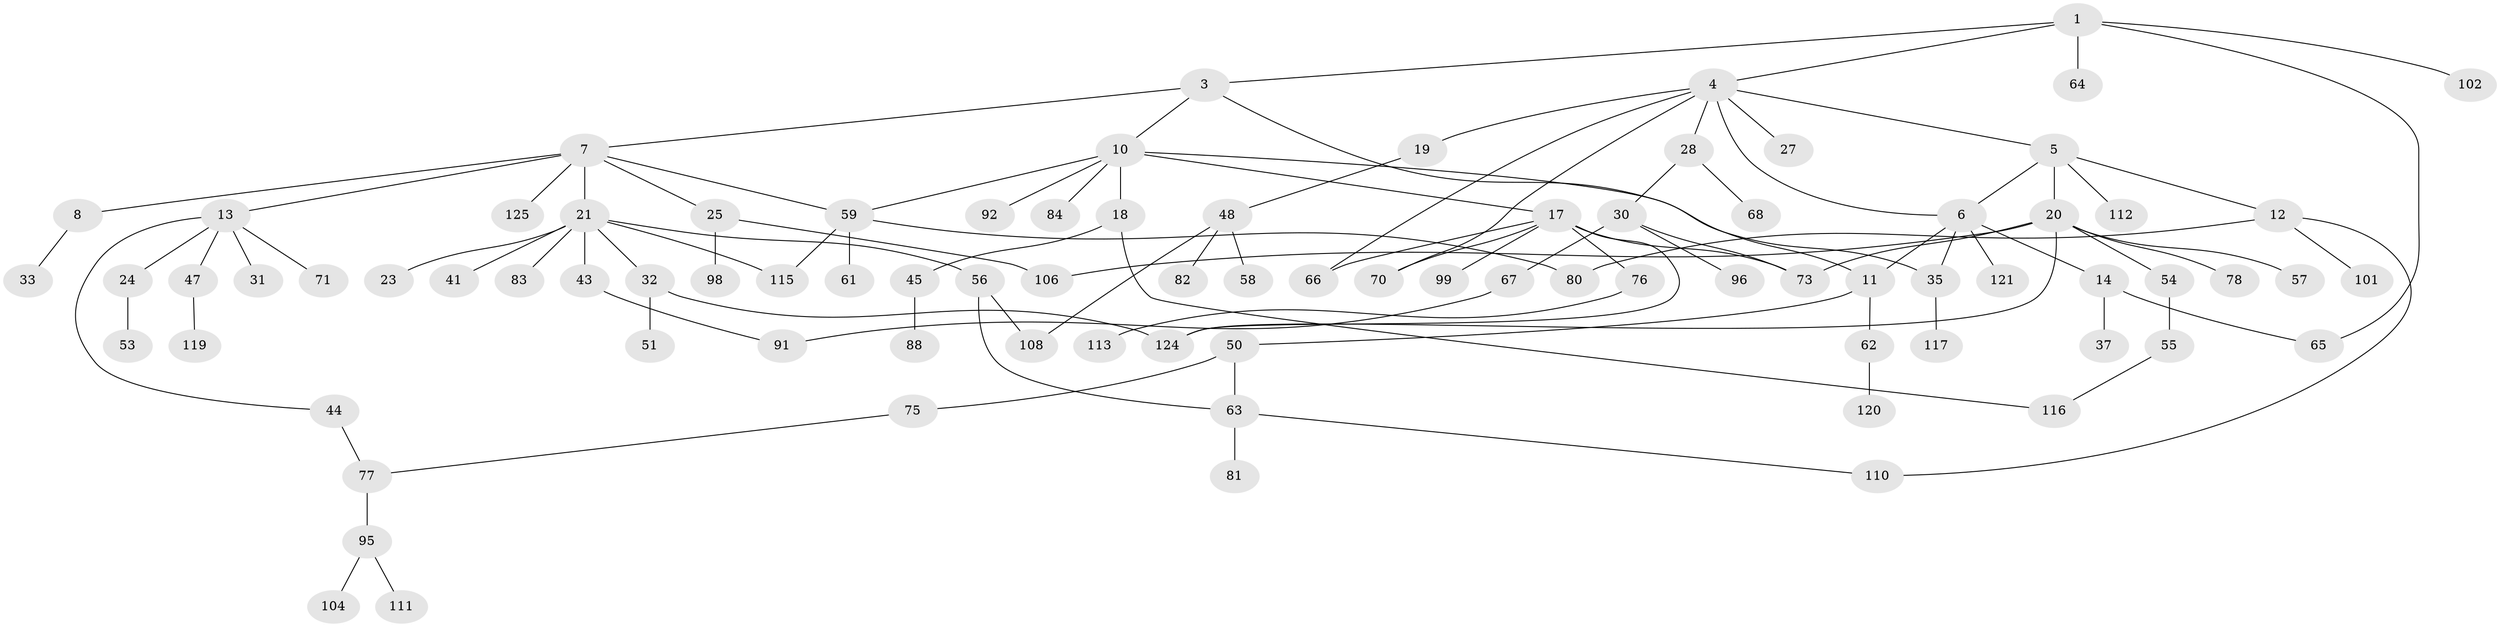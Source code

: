 // Generated by graph-tools (version 1.1) at 2025/23/03/03/25 07:23:30]
// undirected, 87 vertices, 106 edges
graph export_dot {
graph [start="1"]
  node [color=gray90,style=filled];
  1 [super="+2"];
  3 [super="+52"];
  4 [super="+9"];
  5 [super="+16"];
  6 [super="+89"];
  7 [super="+22"];
  8 [super="+97"];
  10 [super="+86"];
  11 [super="+39"];
  12 [super="+49"];
  13 [super="+15"];
  14 [super="+29"];
  17 [super="+42"];
  18 [super="+46"];
  19;
  20 [super="+38"];
  21 [super="+34"];
  23 [super="+60"];
  24 [super="+40"];
  25 [super="+26"];
  27;
  28;
  30 [super="+122"];
  31;
  32 [super="+74"];
  33;
  35 [super="+36"];
  37;
  41 [super="+85"];
  43;
  44;
  45;
  47;
  48 [super="+79"];
  50;
  51;
  53;
  54 [super="+72"];
  55 [super="+90"];
  56 [super="+107"];
  57 [super="+69"];
  58;
  59 [super="+100"];
  61;
  62;
  63;
  64;
  65 [super="+94"];
  66 [super="+105"];
  67;
  68;
  70;
  71;
  73;
  75;
  76;
  77 [super="+87"];
  78;
  80;
  81;
  82;
  83 [super="+114"];
  84;
  88 [super="+103"];
  91 [super="+93"];
  92;
  95 [super="+109"];
  96;
  98 [super="+118"];
  99;
  101;
  102;
  104;
  106;
  108;
  110;
  111;
  112 [super="+123"];
  113;
  115;
  116;
  117;
  119;
  120;
  121;
  124;
  125;
  1 -- 4;
  1 -- 64;
  1 -- 3;
  1 -- 102;
  1 -- 65;
  3 -- 7;
  3 -- 10;
  3 -- 11;
  4 -- 5;
  4 -- 28;
  4 -- 70;
  4 -- 66;
  4 -- 19;
  4 -- 27;
  4 -- 6;
  5 -- 6;
  5 -- 12;
  5 -- 20;
  5 -- 112;
  6 -- 11;
  6 -- 14;
  6 -- 35;
  6 -- 121;
  7 -- 8;
  7 -- 13;
  7 -- 21;
  7 -- 25;
  7 -- 59;
  7 -- 125;
  8 -- 33;
  10 -- 17;
  10 -- 18;
  10 -- 59;
  10 -- 84;
  10 -- 92;
  10 -- 35;
  11 -- 62;
  11 -- 50;
  12 -- 80;
  12 -- 101;
  12 -- 110;
  13 -- 24;
  13 -- 44;
  13 -- 31;
  13 -- 71;
  13 -- 47;
  14 -- 65;
  14 -- 37;
  17 -- 70;
  17 -- 124;
  17 -- 66;
  17 -- 99;
  17 -- 73;
  17 -- 76;
  18 -- 45;
  18 -- 116;
  19 -- 48;
  20 -- 78;
  20 -- 106;
  20 -- 73;
  20 -- 124;
  20 -- 57;
  20 -- 54;
  21 -- 23;
  21 -- 32;
  21 -- 43;
  21 -- 56;
  21 -- 41 [weight=2];
  21 -- 83;
  21 -- 115;
  24 -- 53;
  25 -- 106;
  25 -- 98;
  28 -- 30;
  28 -- 68;
  30 -- 67;
  30 -- 96;
  30 -- 73;
  32 -- 51;
  32 -- 124;
  35 -- 117;
  43 -- 91;
  44 -- 77;
  45 -- 88;
  47 -- 119;
  48 -- 58;
  48 -- 82;
  48 -- 108;
  50 -- 75;
  50 -- 63;
  54 -- 55;
  55 -- 116;
  56 -- 63;
  56 -- 108;
  59 -- 61;
  59 -- 115;
  59 -- 80;
  62 -- 120;
  63 -- 81;
  63 -- 110;
  67 -- 91;
  75 -- 77;
  76 -- 113;
  77 -- 95;
  95 -- 104;
  95 -- 111;
}
